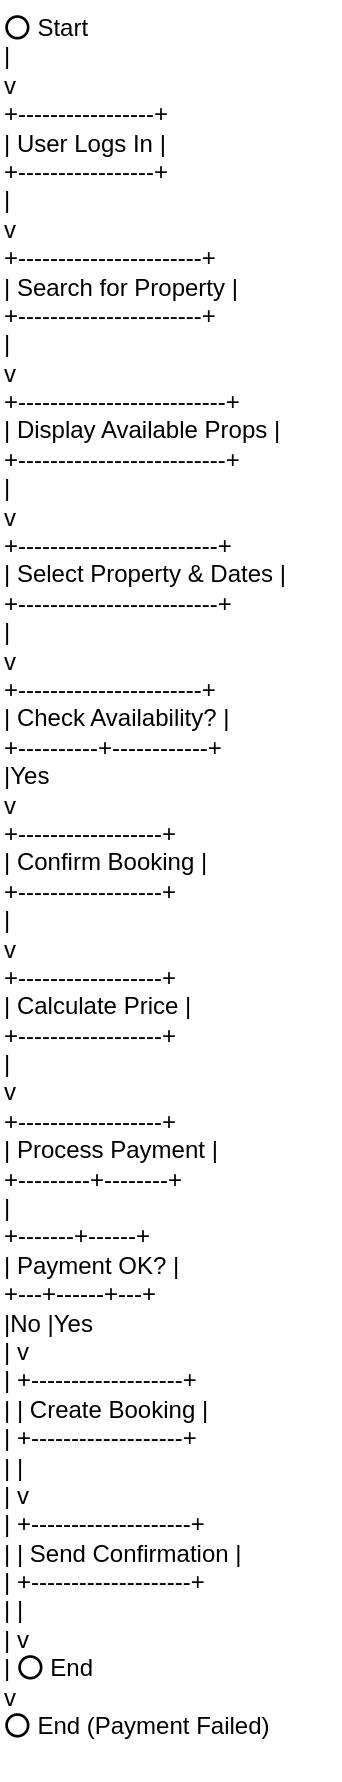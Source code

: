 <mxfile version="28.2.8">
  <diagram id="C5RBs43oDa-KdzZeNtuy" name="Page-1">
    <mxGraphModel dx="786" dy="451" grid="1" gridSize="10" guides="1" tooltips="1" connect="1" arrows="1" fold="1" page="1" pageScale="1" pageWidth="827" pageHeight="1169" math="0" shadow="0">
      <root>
        <mxCell id="WIyWlLk6GJQsqaUBKTNV-0" />
        <mxCell id="WIyWlLk6GJQsqaUBKTNV-1" parent="WIyWlLk6GJQsqaUBKTNV-0" />
        <mxCell id="y3F3aFtuWSbT8usEYgJs-1" value="⭕ Start&#xa;        |&#xa;        v&#xa; +-----------------+&#xa; | User Logs In    |&#xa; +-----------------+&#xa;        |&#xa;        v&#xa; +-----------------------+&#xa; | Search for Property   |&#xa; +-----------------------+&#xa;        |&#xa;        v&#xa; +--------------------------+&#xa; | Display Available Props  |&#xa; +--------------------------+&#xa;        |&#xa;        v&#xa; +-------------------------+&#xa; | Select Property &amp; Dates |&#xa; +-------------------------+&#xa;        |&#xa;        v&#xa;  +-----------------------+&#xa;  | Check Availability?   |&#xa;  +----------+------------+&#xa;             |Yes&#xa;             v&#xa;     +------------------+&#xa;     | Confirm Booking  |&#xa;     +------------------+&#xa;             |&#xa;             v&#xa;     +------------------+&#xa;     | Calculate Price  |&#xa;     +------------------+&#xa;             |&#xa;             v&#xa;     +------------------+&#xa;     | Process Payment  |&#xa;     +---------+--------+&#xa;               |&#xa;       +-------+------+&#xa;       | Payment OK?  |&#xa;       +---+------+---+&#xa;           |No   |Yes&#xa;           |     v&#xa;           | +-------------------+&#xa;           | | Create Booking    |&#xa;           | +-------------------+&#xa;           |         |&#xa;           |         v&#xa;           | +--------------------+&#xa;           | | Send Confirmation  |&#xa;           | +--------------------+&#xa;           |         |&#xa;           |         v&#xa;           |      ⭕ End&#xa;           v&#xa;      ⭕ End (Payment Failed)" style="text;whiteSpace=wrap;html=1;" vertex="1" parent="WIyWlLk6GJQsqaUBKTNV-1">
          <mxGeometry x="240" y="90" width="170" height="890" as="geometry" />
        </mxCell>
      </root>
    </mxGraphModel>
  </diagram>
</mxfile>
